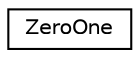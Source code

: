 digraph "Graphical Class Hierarchy"
{
 // LATEX_PDF_SIZE
  edge [fontname="Helvetica",fontsize="10",labelfontname="Helvetica",labelfontsize="10"];
  node [fontname="Helvetica",fontsize="10",shape=record];
  rankdir="LR";
  Node0 [label="ZeroOne",height=0.2,width=0.4,color="black", fillcolor="white", style="filled",URL="$class_zero_one.html",tooltip="The Zero Padding Scheme (Not Recommended)."];
}
